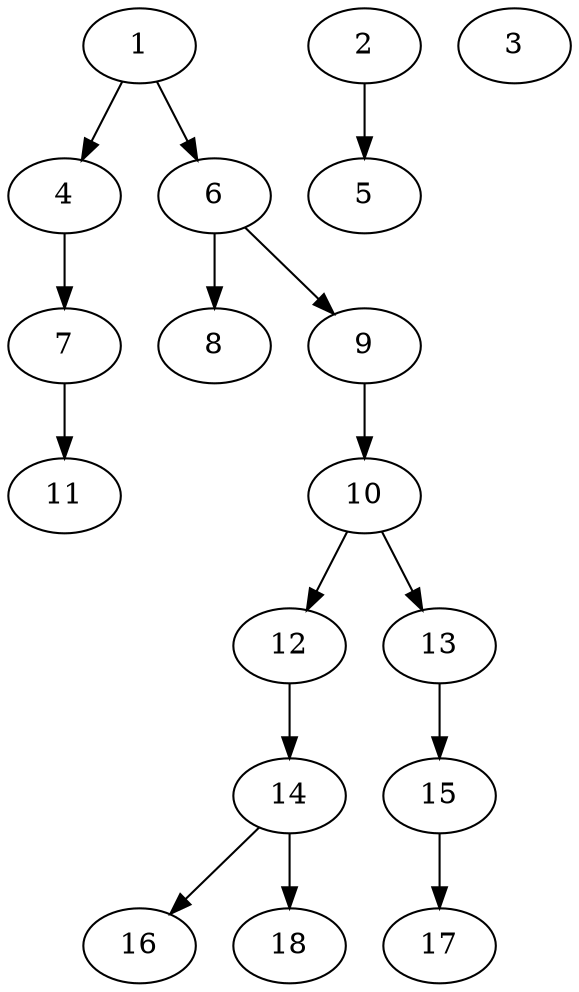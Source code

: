 // DAG (tier=1-easy, mode=compute, n=18, ccr=0.287, fat=0.422, density=0.240, regular=0.707, jump=0.079, mindata=262144, maxdata=2097152)
// DAG automatically generated by daggen at Sun Aug 24 16:33:32 2025
// /home/ermia/Project/Environments/daggen/bin/daggen --dot --ccr 0.287 --fat 0.422 --regular 0.707 --density 0.240 --jump 0.079 --mindata 262144 --maxdata 2097152 -n 18 
digraph G {
  1 [size="415989582513831936", alpha="0.04", expect_size="207994791256915968"]
  1 -> 4 [size ="4458050224128"]
  1 -> 6 [size ="4458050224128"]
  2 [size="29923304435782560", alpha="0.18", expect_size="14961652217891280"]
  2 -> 5 [size ="16962470019072"]
  3 [size="1038340511729806", alpha="0.08", expect_size="519170255864903"]
  4 [size="785369882504986624", alpha="0.01", expect_size="392684941252493312"]
  4 -> 7 [size ="6809880363008"]
  5 [size="3072152481662524", alpha="0.17", expect_size="1536076240831262"]
  6 [size="672111498845250", alpha="0.19", expect_size="336055749422625"]
  6 -> 8 [size ="31701690482688"]
  6 -> 9 [size ="31701690482688"]
  7 [size="20771287785148960", alpha="0.04", expect_size="10385643892574480"]
  7 -> 11 [size ="25543521075200"]
  8 [size="21724825128819128", alpha="0.15", expect_size="10862412564409564"]
  9 [size="11426502882285878", alpha="0.19", expect_size="5713251441142939"]
  9 -> 10 [size ="4896396935168"]
  10 [size="28662352649088132", alpha="0.10", expect_size="14331176324544066"]
  10 -> 12 [size ="12835987914752"]
  10 -> 13 [size ="12835987914752"]
  11 [size="368293445632000000", alpha="0.12", expect_size="184146722816000000"]
  12 [size="1326011473523220", alpha="0.03", expect_size="663005736761610"]
  12 -> 14 [size ="754974720000"]
  13 [size="471346890932224000", alpha="0.04", expect_size="235673445466112000"]
  13 -> 15 [size ="4845259980800"]
  14 [size="19830587464713320", alpha="0.12", expect_size="9915293732356660"]
  14 -> 16 [size ="22205727506432"]
  14 -> 18 [size ="22205727506432"]
  15 [size="16478233158487808", alpha="0.18", expect_size="8239116579243904"]
  15 -> 17 [size ="9443232186368"]
  16 [size="371176830619136", alpha="0.14", expect_size="185588415309568"]
  17 [size="477810821009022", alpha="0.01", expect_size="238905410504511"]
  18 [size="1204332794642169856", alpha="0.14", expect_size="602166397321084928"]
}